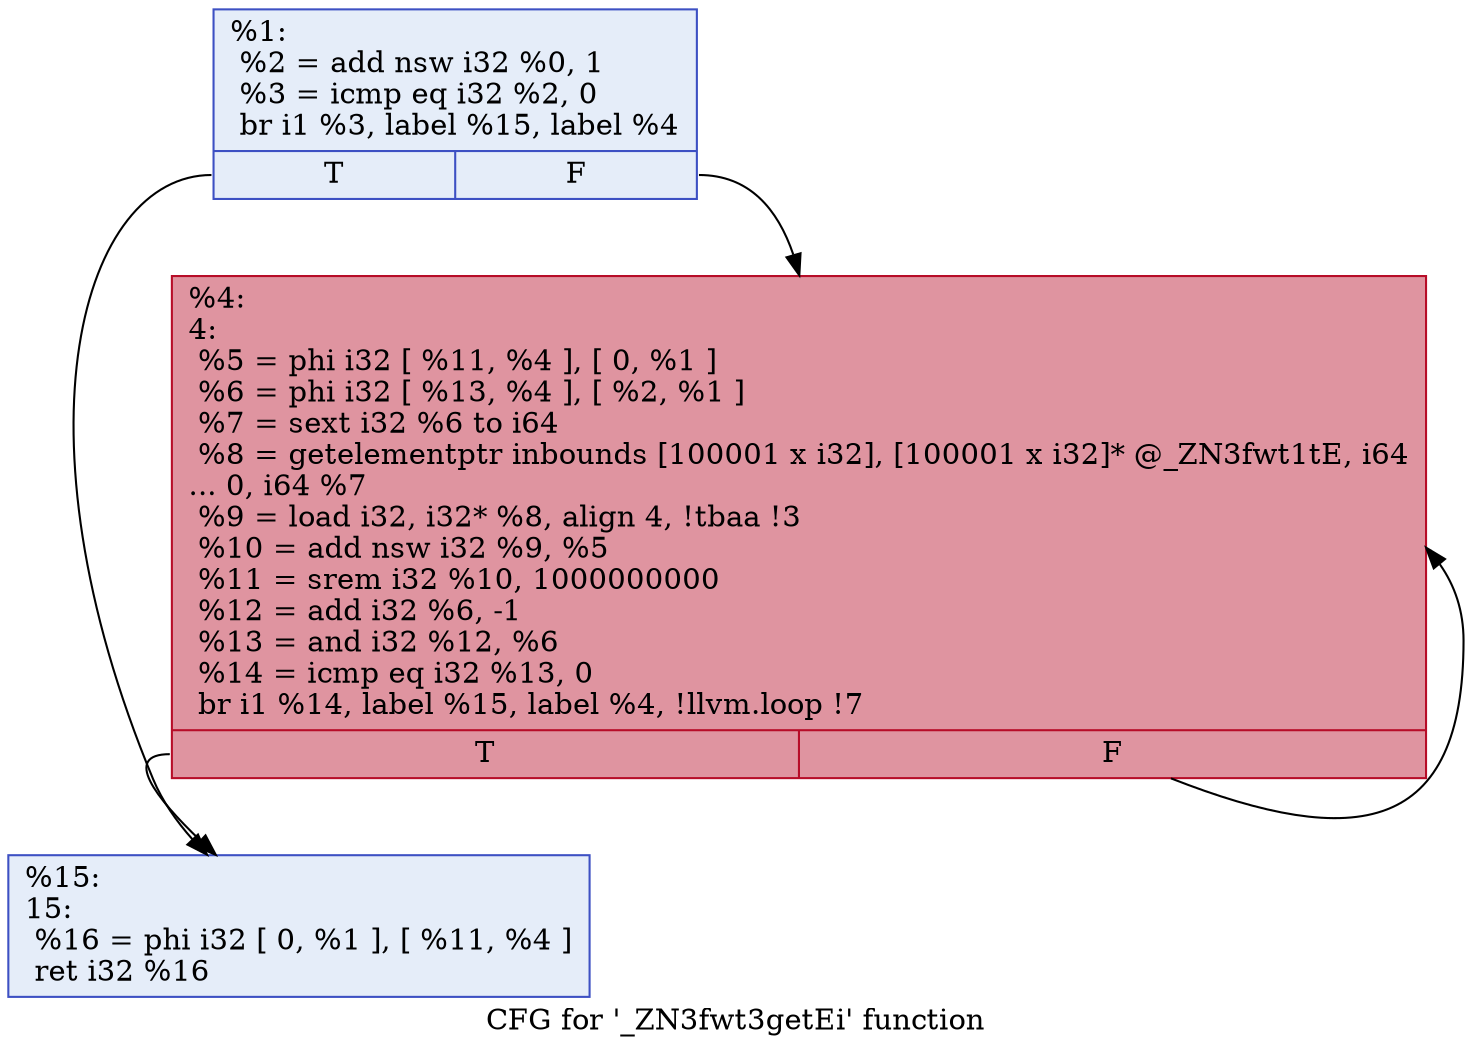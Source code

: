 digraph "CFG for '_ZN3fwt3getEi' function" {
	label="CFG for '_ZN3fwt3getEi' function";

	Node0x55ce00be9c30 [shape=record,color="#3d50c3ff", style=filled, fillcolor="#c5d6f270",label="{%1:\l  %2 = add nsw i32 %0, 1\l  %3 = icmp eq i32 %2, 0\l  br i1 %3, label %15, label %4\l|{<s0>T|<s1>F}}"];
	Node0x55ce00be9c30:s0 -> Node0x55ce00be9dd0;
	Node0x55ce00be9c30:s1 -> Node0x55ce00be9e20;
	Node0x55ce00be9e20 [shape=record,color="#b70d28ff", style=filled, fillcolor="#b70d2870",label="{%4:\l4:                                                \l  %5 = phi i32 [ %11, %4 ], [ 0, %1 ]\l  %6 = phi i32 [ %13, %4 ], [ %2, %1 ]\l  %7 = sext i32 %6 to i64\l  %8 = getelementptr inbounds [100001 x i32], [100001 x i32]* @_ZN3fwt1tE, i64\l... 0, i64 %7\l  %9 = load i32, i32* %8, align 4, !tbaa !3\l  %10 = add nsw i32 %9, %5\l  %11 = srem i32 %10, 1000000000\l  %12 = add i32 %6, -1\l  %13 = and i32 %12, %6\l  %14 = icmp eq i32 %13, 0\l  br i1 %14, label %15, label %4, !llvm.loop !7\l|{<s0>T|<s1>F}}"];
	Node0x55ce00be9e20:s0 -> Node0x55ce00be9dd0;
	Node0x55ce00be9e20:s1 -> Node0x55ce00be9e20;
	Node0x55ce00be9dd0 [shape=record,color="#3d50c3ff", style=filled, fillcolor="#c5d6f270",label="{%15:\l15:                                               \l  %16 = phi i32 [ 0, %1 ], [ %11, %4 ]\l  ret i32 %16\l}"];
}

